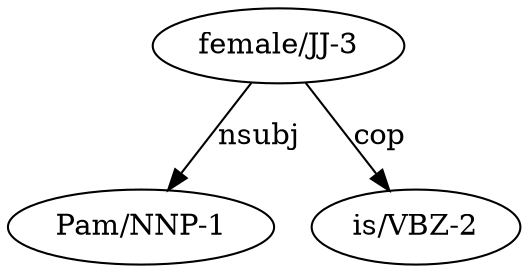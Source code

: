 digraph  {
  N_1 [label="Pam/NNP-1"];
  N_2 [label="is/VBZ-2"];
  N_3 [label="female/JJ-3"];
  N_3 -> N_1 [label="nsubj"];
  N_3 -> N_2 [label="cop"];
}
